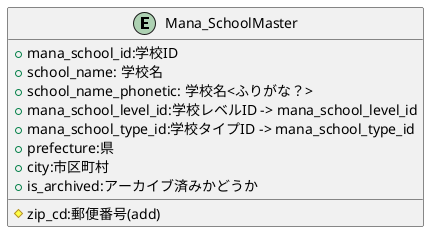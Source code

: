 @startuml

entity "Mana_SchoolMaster" {
    + mana_school_id:学校ID
    + school_name: 学校名
    + school_name_phonetic: 学校名<ふりがな？>
    + mana_school_level_id:学校レベルID -> mana_school_level_id
    + mana_school_type_id:学校タイプID -> mana_school_type_id
    + prefecture:県
    + city:市区町村
    + is_archived:アーカイブ済みかどうか
    # zip_cd:郵便番号(add)
}

@enduml
